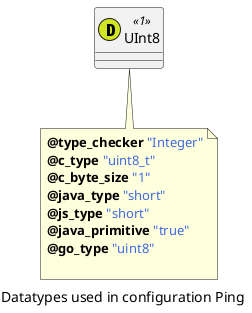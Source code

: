 @startuml
caption Datatypes used in configuration Ping
class UInt8 <<(D,#D2E524)1>> {
}
note bottom of UInt8 : <b>@type_checker</b> <color:royalBlue>"Integer"</color>\n<b>@c_type</b> <color:royalBlue>"uint8_t"</color>\n<b>@c_byte_size</b> <color:royalBlue>"1"</color>\n<b>@java_type</b> <color:royalBlue>"short"</color>\n<b>@js_type</b> <color:royalBlue>"short"</color>\n<b>@java_primitive</b> <color:royalBlue>"true"</color>\n<b>@go_type</b> <color:royalBlue>"uint8"</color>\n
@enduml